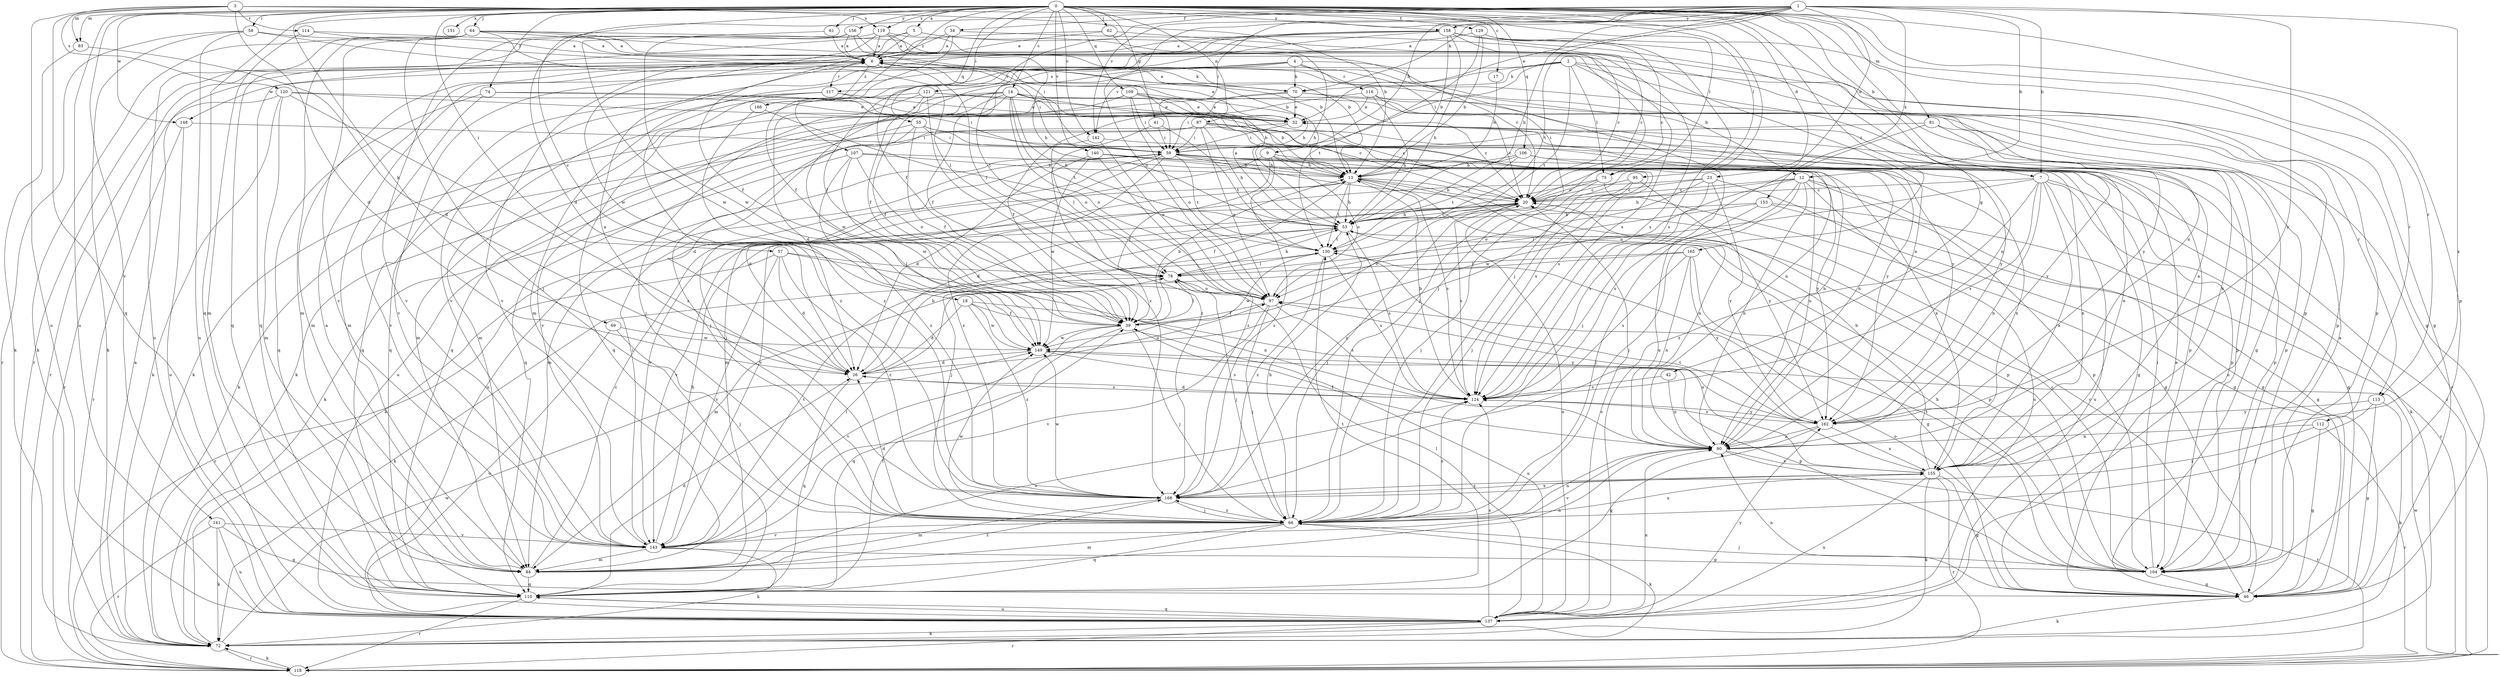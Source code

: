 strict digraph  {
0;
1;
2;
3;
4;
5;
6;
7;
9;
12;
13;
14;
17;
18;
20;
23;
26;
32;
34;
39;
41;
42;
46;
53;
55;
57;
58;
59;
61;
62;
64;
66;
69;
70;
72;
74;
75;
78;
81;
83;
84;
87;
90;
95;
97;
104;
106;
107;
109;
110;
112;
113;
114;
116;
117;
118;
119;
120;
121;
124;
129;
130;
137;
140;
141;
142;
143;
148;
149;
151;
153;
155;
156;
158;
162;
165;
166;
168;
0 -> 5  [label=a];
0 -> 7  [label=b];
0 -> 14  [label=c];
0 -> 17  [label=c];
0 -> 18  [label=c];
0 -> 23  [label=d];
0 -> 41  [label=g];
0 -> 42  [label=g];
0 -> 55  [label=i];
0 -> 57  [label=i];
0 -> 58  [label=i];
0 -> 61  [label=j];
0 -> 62  [label=j];
0 -> 64  [label=j];
0 -> 66  [label=j];
0 -> 69  [label=k];
0 -> 74  [label=l];
0 -> 75  [label=l];
0 -> 81  [label=m];
0 -> 83  [label=m];
0 -> 87  [label=n];
0 -> 90  [label=n];
0 -> 104  [label=p];
0 -> 106  [label=q];
0 -> 107  [label=q];
0 -> 109  [label=q];
0 -> 110  [label=q];
0 -> 112  [label=r];
0 -> 113  [label=r];
0 -> 119  [label=s];
0 -> 129  [label=t];
0 -> 137  [label=u];
0 -> 140  [label=v];
0 -> 141  [label=v];
0 -> 142  [label=v];
0 -> 148  [label=w];
0 -> 151  [label=x];
0 -> 156  [label=y];
0 -> 158  [label=y];
0 -> 165  [label=z];
0 -> 166  [label=z];
1 -> 7  [label=b];
1 -> 9  [label=b];
1 -> 12  [label=b];
1 -> 26  [label=d];
1 -> 32  [label=e];
1 -> 34  [label=f];
1 -> 39  [label=f];
1 -> 53  [label=h];
1 -> 59  [label=i];
1 -> 70  [label=k];
1 -> 95  [label=o];
1 -> 97  [label=o];
1 -> 130  [label=t];
1 -> 142  [label=v];
1 -> 153  [label=x];
1 -> 155  [label=x];
1 -> 158  [label=y];
1 -> 162  [label=y];
2 -> 12  [label=b];
2 -> 39  [label=f];
2 -> 59  [label=i];
2 -> 70  [label=k];
2 -> 75  [label=l];
2 -> 113  [label=r];
2 -> 130  [label=t];
2 -> 142  [label=v];
2 -> 162  [label=y];
3 -> 13  [label=b];
3 -> 26  [label=d];
3 -> 75  [label=l];
3 -> 83  [label=m];
3 -> 110  [label=q];
3 -> 114  [label=r];
3 -> 119  [label=s];
3 -> 120  [label=s];
3 -> 137  [label=u];
4 -> 39  [label=f];
4 -> 66  [label=j];
4 -> 70  [label=k];
4 -> 84  [label=m];
4 -> 104  [label=p];
4 -> 116  [label=r];
4 -> 117  [label=r];
4 -> 121  [label=s];
4 -> 137  [label=u];
5 -> 6  [label=a];
5 -> 39  [label=f];
5 -> 90  [label=n];
5 -> 110  [label=q];
5 -> 124  [label=s];
6 -> 32  [label=e];
6 -> 59  [label=i];
6 -> 70  [label=k];
6 -> 78  [label=l];
6 -> 84  [label=m];
6 -> 117  [label=r];
6 -> 118  [label=r];
6 -> 143  [label=v];
6 -> 148  [label=w];
6 -> 166  [label=z];
7 -> 20  [label=c];
7 -> 46  [label=g];
7 -> 72  [label=k];
7 -> 90  [label=n];
7 -> 97  [label=o];
7 -> 124  [label=s];
7 -> 137  [label=u];
7 -> 155  [label=x];
7 -> 168  [label=z];
9 -> 13  [label=b];
9 -> 39  [label=f];
9 -> 84  [label=m];
9 -> 97  [label=o];
9 -> 104  [label=p];
9 -> 168  [label=z];
12 -> 20  [label=c];
12 -> 46  [label=g];
12 -> 53  [label=h];
12 -> 66  [label=j];
12 -> 90  [label=n];
12 -> 104  [label=p];
12 -> 124  [label=s];
12 -> 137  [label=u];
12 -> 149  [label=w];
13 -> 20  [label=c];
13 -> 39  [label=f];
13 -> 53  [label=h];
13 -> 90  [label=n];
13 -> 104  [label=p];
13 -> 124  [label=s];
13 -> 130  [label=t];
13 -> 143  [label=v];
14 -> 20  [label=c];
14 -> 32  [label=e];
14 -> 39  [label=f];
14 -> 53  [label=h];
14 -> 66  [label=j];
14 -> 84  [label=m];
14 -> 90  [label=n];
14 -> 97  [label=o];
14 -> 110  [label=q];
14 -> 130  [label=t];
14 -> 143  [label=v];
14 -> 162  [label=y];
17 -> 13  [label=b];
18 -> 26  [label=d];
18 -> 39  [label=f];
18 -> 149  [label=w];
18 -> 162  [label=y];
18 -> 168  [label=z];
20 -> 53  [label=h];
20 -> 66  [label=j];
20 -> 124  [label=s];
20 -> 137  [label=u];
20 -> 143  [label=v];
23 -> 20  [label=c];
23 -> 46  [label=g];
23 -> 97  [label=o];
23 -> 124  [label=s];
23 -> 143  [label=v];
23 -> 162  [label=y];
26 -> 6  [label=a];
26 -> 53  [label=h];
26 -> 97  [label=o];
26 -> 110  [label=q];
26 -> 124  [label=s];
32 -> 59  [label=i];
32 -> 104  [label=p];
32 -> 110  [label=q];
32 -> 162  [label=y];
34 -> 6  [label=a];
34 -> 39  [label=f];
34 -> 46  [label=g];
34 -> 143  [label=v];
39 -> 13  [label=b];
39 -> 20  [label=c];
39 -> 66  [label=j];
39 -> 78  [label=l];
39 -> 110  [label=q];
39 -> 137  [label=u];
39 -> 143  [label=v];
39 -> 149  [label=w];
41 -> 59  [label=i];
41 -> 130  [label=t];
41 -> 168  [label=z];
42 -> 90  [label=n];
42 -> 124  [label=s];
46 -> 6  [label=a];
46 -> 20  [label=c];
46 -> 32  [label=e];
46 -> 72  [label=k];
46 -> 90  [label=n];
53 -> 6  [label=a];
53 -> 20  [label=c];
53 -> 66  [label=j];
53 -> 104  [label=p];
53 -> 124  [label=s];
53 -> 130  [label=t];
55 -> 26  [label=d];
55 -> 39  [label=f];
55 -> 59  [label=i];
55 -> 90  [label=n];
55 -> 104  [label=p];
55 -> 137  [label=u];
57 -> 26  [label=d];
57 -> 78  [label=l];
57 -> 90  [label=n];
57 -> 118  [label=r];
57 -> 143  [label=v];
57 -> 168  [label=z];
58 -> 6  [label=a];
58 -> 13  [label=b];
58 -> 72  [label=k];
58 -> 118  [label=r];
58 -> 137  [label=u];
59 -> 13  [label=b];
59 -> 20  [label=c];
59 -> 26  [label=d];
59 -> 46  [label=g];
59 -> 66  [label=j];
59 -> 84  [label=m];
59 -> 90  [label=n];
59 -> 130  [label=t];
59 -> 137  [label=u];
59 -> 155  [label=x];
59 -> 168  [label=z];
61 -> 6  [label=a];
61 -> 149  [label=w];
62 -> 6  [label=a];
62 -> 20  [label=c];
62 -> 53  [label=h];
62 -> 118  [label=r];
64 -> 6  [label=a];
64 -> 20  [label=c];
64 -> 53  [label=h];
64 -> 66  [label=j];
64 -> 72  [label=k];
64 -> 78  [label=l];
64 -> 84  [label=m];
64 -> 104  [label=p];
64 -> 137  [label=u];
64 -> 143  [label=v];
66 -> 26  [label=d];
66 -> 53  [label=h];
66 -> 72  [label=k];
66 -> 84  [label=m];
66 -> 90  [label=n];
66 -> 110  [label=q];
66 -> 124  [label=s];
66 -> 143  [label=v];
66 -> 149  [label=w];
66 -> 155  [label=x];
66 -> 168  [label=z];
69 -> 66  [label=j];
69 -> 137  [label=u];
69 -> 149  [label=w];
70 -> 6  [label=a];
70 -> 20  [label=c];
70 -> 32  [label=e];
70 -> 59  [label=i];
70 -> 72  [label=k];
70 -> 155  [label=x];
72 -> 6  [label=a];
72 -> 13  [label=b];
72 -> 118  [label=r];
72 -> 149  [label=w];
74 -> 13  [label=b];
74 -> 32  [label=e];
74 -> 110  [label=q];
74 -> 143  [label=v];
75 -> 20  [label=c];
75 -> 26  [label=d];
75 -> 46  [label=g];
75 -> 66  [label=j];
78 -> 53  [label=h];
78 -> 66  [label=j];
78 -> 72  [label=k];
78 -> 97  [label=o];
81 -> 59  [label=i];
81 -> 66  [label=j];
81 -> 104  [label=p];
81 -> 137  [label=u];
83 -> 26  [label=d];
83 -> 72  [label=k];
84 -> 6  [label=a];
84 -> 20  [label=c];
84 -> 90  [label=n];
84 -> 110  [label=q];
84 -> 124  [label=s];
84 -> 168  [label=z];
87 -> 53  [label=h];
87 -> 59  [label=i];
87 -> 66  [label=j];
87 -> 72  [label=k];
87 -> 90  [label=n];
87 -> 97  [label=o];
87 -> 124  [label=s];
87 -> 162  [label=y];
90 -> 39  [label=f];
90 -> 118  [label=r];
90 -> 143  [label=v];
90 -> 155  [label=x];
95 -> 20  [label=c];
95 -> 66  [label=j];
95 -> 162  [label=y];
95 -> 168  [label=z];
97 -> 39  [label=f];
97 -> 66  [label=j];
97 -> 124  [label=s];
97 -> 143  [label=v];
104 -> 20  [label=c];
104 -> 46  [label=g];
104 -> 53  [label=h];
104 -> 59  [label=i];
104 -> 66  [label=j];
104 -> 97  [label=o];
104 -> 130  [label=t];
106 -> 13  [label=b];
106 -> 53  [label=h];
106 -> 104  [label=p];
106 -> 130  [label=t];
106 -> 155  [label=x];
107 -> 13  [label=b];
107 -> 72  [label=k];
107 -> 97  [label=o];
107 -> 124  [label=s];
107 -> 149  [label=w];
107 -> 168  [label=z];
109 -> 13  [label=b];
109 -> 32  [label=e];
109 -> 59  [label=i];
109 -> 72  [label=k];
109 -> 97  [label=o];
109 -> 110  [label=q];
109 -> 118  [label=r];
110 -> 26  [label=d];
110 -> 39  [label=f];
110 -> 118  [label=r];
110 -> 130  [label=t];
110 -> 137  [label=u];
112 -> 46  [label=g];
112 -> 90  [label=n];
112 -> 118  [label=r];
112 -> 168  [label=z];
113 -> 46  [label=g];
113 -> 66  [label=j];
113 -> 72  [label=k];
113 -> 162  [label=y];
114 -> 6  [label=a];
114 -> 13  [label=b];
114 -> 84  [label=m];
116 -> 20  [label=c];
116 -> 32  [label=e];
116 -> 39  [label=f];
116 -> 53  [label=h];
116 -> 162  [label=y];
117 -> 20  [label=c];
117 -> 32  [label=e];
117 -> 84  [label=m];
117 -> 110  [label=q];
117 -> 168  [label=z];
118 -> 72  [label=k];
118 -> 149  [label=w];
119 -> 6  [label=a];
119 -> 13  [label=b];
119 -> 53  [label=h];
119 -> 110  [label=q];
119 -> 124  [label=s];
119 -> 149  [label=w];
120 -> 32  [label=e];
120 -> 59  [label=i];
120 -> 72  [label=k];
120 -> 84  [label=m];
120 -> 118  [label=r];
120 -> 168  [label=z];
121 -> 26  [label=d];
121 -> 32  [label=e];
121 -> 46  [label=g];
121 -> 110  [label=q];
121 -> 149  [label=w];
121 -> 168  [label=z];
124 -> 13  [label=b];
124 -> 26  [label=d];
124 -> 162  [label=y];
129 -> 6  [label=a];
129 -> 13  [label=b];
129 -> 20  [label=c];
129 -> 124  [label=s];
129 -> 130  [label=t];
130 -> 78  [label=l];
130 -> 124  [label=s];
130 -> 149  [label=w];
130 -> 168  [label=z];
137 -> 20  [label=c];
137 -> 72  [label=k];
137 -> 78  [label=l];
137 -> 90  [label=n];
137 -> 110  [label=q];
137 -> 118  [label=r];
137 -> 124  [label=s];
137 -> 162  [label=y];
140 -> 13  [label=b];
140 -> 26  [label=d];
140 -> 149  [label=w];
140 -> 155  [label=x];
140 -> 162  [label=y];
140 -> 168  [label=z];
141 -> 46  [label=g];
141 -> 72  [label=k];
141 -> 118  [label=r];
141 -> 137  [label=u];
141 -> 143  [label=v];
142 -> 78  [label=l];
142 -> 97  [label=o];
142 -> 118  [label=r];
143 -> 53  [label=h];
143 -> 59  [label=i];
143 -> 72  [label=k];
143 -> 78  [label=l];
143 -> 84  [label=m];
143 -> 104  [label=p];
143 -> 130  [label=t];
148 -> 59  [label=i];
148 -> 118  [label=r];
148 -> 137  [label=u];
149 -> 26  [label=d];
149 -> 104  [label=p];
149 -> 124  [label=s];
153 -> 46  [label=g];
153 -> 53  [label=h];
153 -> 66  [label=j];
153 -> 78  [label=l];
153 -> 118  [label=r];
155 -> 6  [label=a];
155 -> 13  [label=b];
155 -> 32  [label=e];
155 -> 46  [label=g];
155 -> 72  [label=k];
155 -> 97  [label=o];
155 -> 118  [label=r];
155 -> 130  [label=t];
155 -> 137  [label=u];
155 -> 168  [label=z];
156 -> 6  [label=a];
156 -> 59  [label=i];
156 -> 66  [label=j];
156 -> 143  [label=v];
156 -> 149  [label=w];
158 -> 6  [label=a];
158 -> 13  [label=b];
158 -> 20  [label=c];
158 -> 39  [label=f];
158 -> 46  [label=g];
158 -> 53  [label=h];
158 -> 78  [label=l];
158 -> 84  [label=m];
158 -> 90  [label=n];
158 -> 104  [label=p];
158 -> 143  [label=v];
162 -> 90  [label=n];
162 -> 110  [label=q];
162 -> 124  [label=s];
162 -> 155  [label=x];
165 -> 46  [label=g];
165 -> 78  [label=l];
165 -> 84  [label=m];
165 -> 90  [label=n];
165 -> 124  [label=s];
165 -> 162  [label=y];
166 -> 97  [label=o];
166 -> 168  [label=z];
168 -> 66  [label=j];
168 -> 84  [label=m];
168 -> 149  [label=w];
168 -> 155  [label=x];
}
